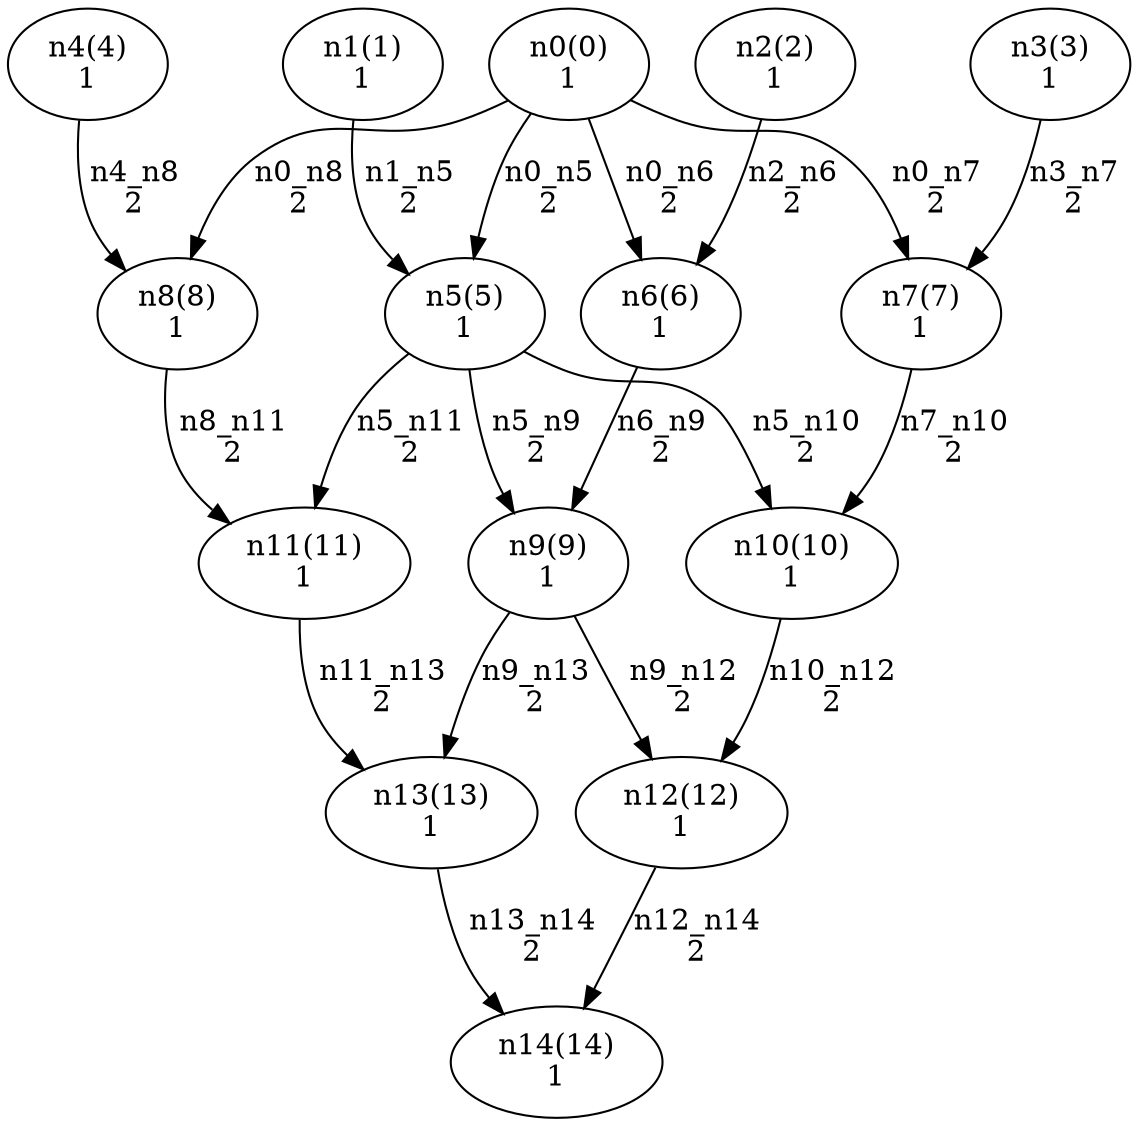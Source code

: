 digraph test_0 {
    size="28,40";
    n0 [ label="n0(0)\n1" ];
    n5 [ label="n5(5)\n1" ];
    n6 [ label="n6(6)\n1" ];
    n7 [ label="n7(7)\n1" ];
    n8 [ label="n8(8)\n1" ];
    n1 [ label="n1(1)\n1" ];
    n2 [ label="n2(2)\n1" ];
    n3 [ label="n3(3)\n1" ];
    n4 [ label="n4(4)\n1" ];
    n9 [ label="n9(9)\n1" ];
    n10 [ label="n10(10)\n1" ];
    n11 [ label="n11(11)\n1" ];
    n12 [ label="n12(12)\n1" ];
    n13 [ label="n13(13)\n1" ];
    n14 [ label="n14(14)\n1" ];

    n0 -> n5 [ label="n0_n5\n2" ];
    n0 -> n6 [ label="n0_n6\n2" ];
    n0 -> n7 [ label="n0_n7\n2" ];
    n0 -> n8 [ label="n0_n8\n2" ];
    n1 -> n5 [ label="n1_n5\n2" ];
    n2 -> n6 [ label="n2_n6\n2" ];
    n3 -> n7 [ label="n3_n7\n2" ];
    n4 -> n8 [ label="n4_n8\n2" ];
    n5 -> n9 [ label="n5_n9\n2" ];
    n5 -> n10 [ label="n5_n10\n2" ];
    n5 -> n11 [ label="n5_n11\n2" ];
    n6 -> n9 [ label="n6_n9\n2" ];
    n7 -> n10 [ label="n7_n10\n2" ];
    n8 -> n11 [ label="n8_n11\n2" ];
    n9 -> n12 [ label="n9_n12\n2" ];
    n9 -> n13 [ label="n9_n13\n2" ];
    n10 -> n12 [ label="n10_n12\n2" ];
    n11 -> n13 [ label="n11_n13\n2" ];
    n12 -> n14 [ label="n12_n14\n2" ];
    n13 -> n14 [ label="n13_n14\n2" ];
}
